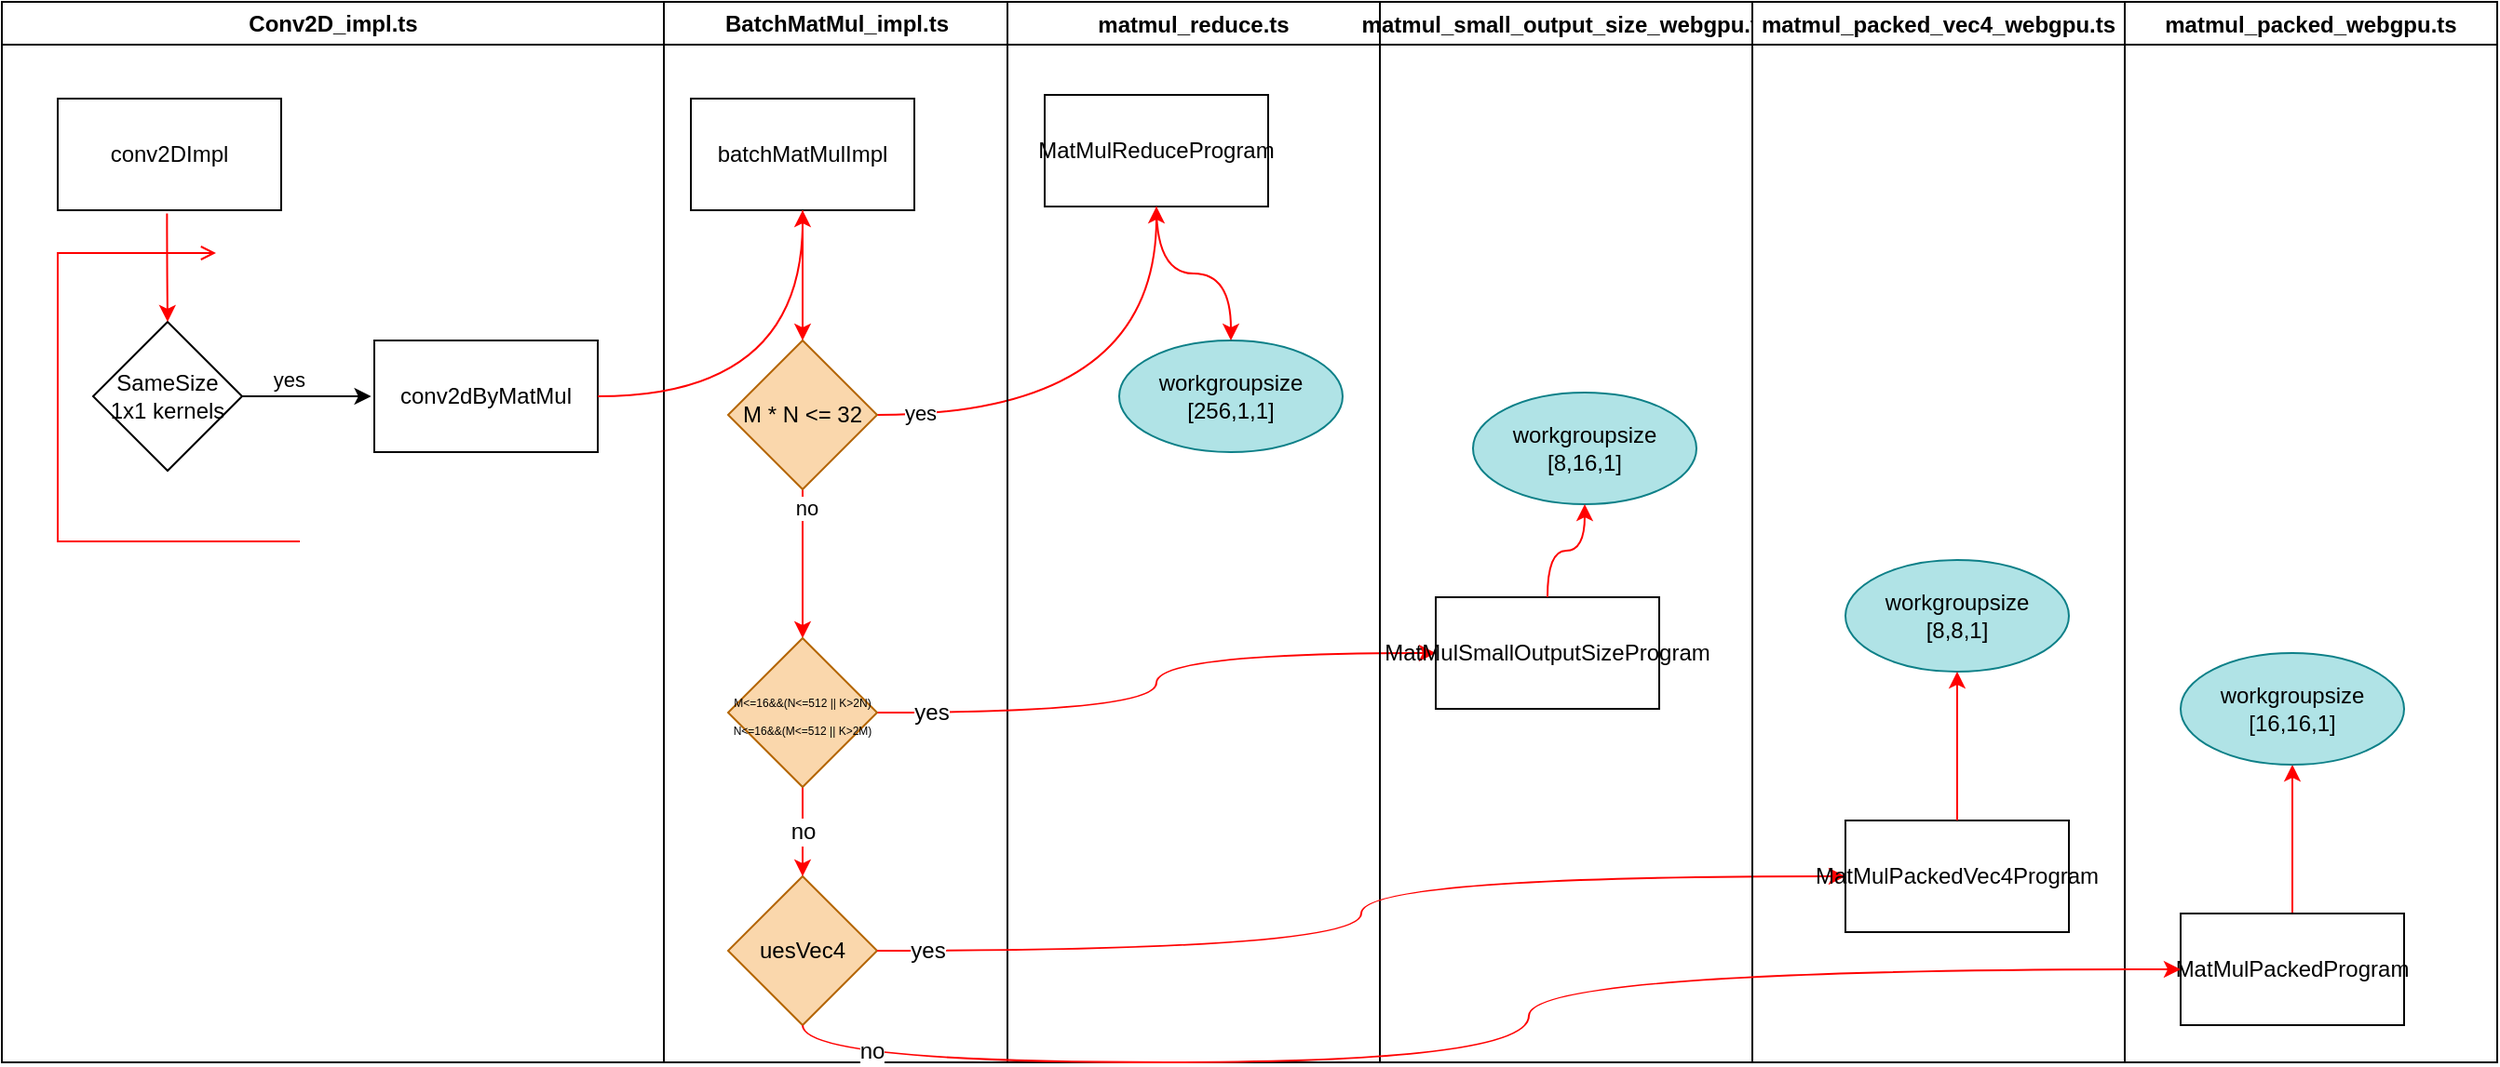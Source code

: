 <mxfile version="16.6.7" type="github">
  <diagram name="Page-1" id="e7e014a7-5840-1c2e-5031-d8a46d1fe8dd">
    <mxGraphModel dx="1422" dy="772" grid="1" gridSize="10" guides="1" tooltips="1" connect="1" arrows="1" fold="1" page="1" pageScale="1" pageWidth="1169" pageHeight="826" background="none" math="0" shadow="0">
      <root>
        <mxCell id="0" />
        <mxCell id="1" parent="0" />
        <mxCell id="2" value="Conv2D_impl.ts" style="swimlane;whiteSpace=wrap" parent="1" vertex="1">
          <mxGeometry x="110" y="180" width="355.5" height="570" as="geometry" />
        </mxCell>
        <mxCell id="12" value="" style="edgeStyle=elbowEdgeStyle;elbow=horizontal;strokeColor=#FF0000;endArrow=open;endFill=1;rounded=0" parent="2" source="10" edge="1">
          <mxGeometry width="100" height="100" relative="1" as="geometry">
            <mxPoint x="160" y="290" as="sourcePoint" />
            <mxPoint x="115" y="135" as="targetPoint" />
            <Array as="points">
              <mxPoint x="30" y="250" />
            </Array>
          </mxGeometry>
        </mxCell>
        <mxCell id="dmiLLpiRKOSgoRraW0_5-43" value="conv2DImpl" style="rounded=0;whiteSpace=wrap;html=1;" vertex="1" parent="2">
          <mxGeometry x="30" y="52" width="120" height="60" as="geometry" />
        </mxCell>
        <mxCell id="dmiLLpiRKOSgoRraW0_5-48" value="conv2dByMatMul" style="whiteSpace=wrap;html=1;fillColor=rgb(255, 255, 255);strokeColor=rgb(0, 0, 0);fontColor=rgb(0, 0, 0);rounded=0;" vertex="1" parent="2">
          <mxGeometry x="200" y="182" width="120" height="60" as="geometry" />
        </mxCell>
        <mxCell id="dmiLLpiRKOSgoRraW0_5-44" value="SameSize&lt;br&gt;1x1 kernels" style="rhombus;whiteSpace=wrap;html=1;fillColor=rgb(255, 255, 255);strokeColor=rgb(0, 0, 0);fontColor=rgb(0, 0, 0);rounded=0;" vertex="1" parent="2">
          <mxGeometry x="49" y="172" width="80" height="80" as="geometry" />
        </mxCell>
        <mxCell id="dmiLLpiRKOSgoRraW0_5-45" value="" style="edgeStyle=orthogonalEdgeStyle;orthogonalLoop=1;jettySize=auto;html=1;fillColor=#e51400;strokeColor=#ff0000;curved=1;exitX=0.489;exitY=1.03;exitDx=0;exitDy=0;exitPerimeter=0;" edge="1" parent="2" source="dmiLLpiRKOSgoRraW0_5-43" target="dmiLLpiRKOSgoRraW0_5-44">
          <mxGeometry relative="1" as="geometry">
            <mxPoint x="120" y="152" as="sourcePoint" />
          </mxGeometry>
        </mxCell>
        <mxCell id="dmiLLpiRKOSgoRraW0_5-49" value="yes" style="edgeStyle=orthogonalEdgeStyle;curved=1;orthogonalLoop=1;jettySize=auto;html=1;entryX=-0.014;entryY=0.501;entryDx=0;entryDy=0;entryPerimeter=0;align=right;verticalAlign=bottom;labelPosition=left;verticalLabelPosition=top;" edge="1" parent="2" source="dmiLLpiRKOSgoRraW0_5-44" target="dmiLLpiRKOSgoRraW0_5-48">
          <mxGeometry relative="1" as="geometry" />
        </mxCell>
        <mxCell id="dmiLLpiRKOSgoRraW0_5-53" value="BatchMatMul_impl.ts" style="swimlane;whiteSpace=wrap" vertex="1" parent="1">
          <mxGeometry x="465.5" y="180" width="184.5" height="570" as="geometry" />
        </mxCell>
        <mxCell id="dmiLLpiRKOSgoRraW0_5-64" value="batchMatMulImpl" style="whiteSpace=wrap;html=1;fillColor=rgb(255, 255, 255);strokeColor=rgb(0, 0, 0);fontColor=rgb(0, 0, 0);rounded=0;" vertex="1" parent="dmiLLpiRKOSgoRraW0_5-53">
          <mxGeometry x="14.5" y="52" width="120" height="60" as="geometry" />
        </mxCell>
        <mxCell id="dmiLLpiRKOSgoRraW0_5-96" value="&lt;font style=&quot;font-size: 12px;&quot;&gt;uesVec4&lt;br style=&quot;font-size: 12px;&quot;&gt;&lt;/font&gt;" style="rhombus;whiteSpace=wrap;html=1;fillColor=#fad7ac;strokeColor=#b46504;rounded=0;fontSize=12;" vertex="1" parent="dmiLLpiRKOSgoRraW0_5-53">
          <mxGeometry x="34.5" y="470" width="80" height="80" as="geometry" />
        </mxCell>
        <mxCell id="dmiLLpiRKOSgoRraW0_5-65" value="" style="edgeStyle=orthogonalEdgeStyle;curved=1;orthogonalLoop=1;jettySize=auto;html=1;strokeColor=#ff0000;" edge="1" parent="1" source="dmiLLpiRKOSgoRraW0_5-48" target="dmiLLpiRKOSgoRraW0_5-64">
          <mxGeometry relative="1" as="geometry" />
        </mxCell>
        <mxCell id="dmiLLpiRKOSgoRraW0_5-70" value="" style="edgeStyle=orthogonalEdgeStyle;curved=1;orthogonalLoop=1;jettySize=auto;html=1;strokeColor=#ff0000;" edge="1" parent="1" source="dmiLLpiRKOSgoRraW0_5-67" target="dmiLLpiRKOSgoRraW0_5-69">
          <mxGeometry relative="1" as="geometry" />
        </mxCell>
        <mxCell id="dmiLLpiRKOSgoRraW0_5-86" value="yes" style="edgeLabel;html=1;align=center;verticalAlign=middle;resizable=0;points=[];" vertex="1" connectable="0" parent="dmiLLpiRKOSgoRraW0_5-70">
          <mxGeometry x="-0.827" y="1" relative="1" as="geometry">
            <mxPoint as="offset" />
          </mxGeometry>
        </mxCell>
        <mxCell id="dmiLLpiRKOSgoRraW0_5-88" value="" style="edgeStyle=orthogonalEdgeStyle;curved=1;orthogonalLoop=1;jettySize=auto;html=1;strokeColor=#ff0000;" edge="1" parent="1" source="dmiLLpiRKOSgoRraW0_5-67" target="dmiLLpiRKOSgoRraW0_5-87">
          <mxGeometry relative="1" as="geometry" />
        </mxCell>
        <mxCell id="dmiLLpiRKOSgoRraW0_5-89" value="no" style="edgeLabel;html=1;align=center;verticalAlign=middle;resizable=0;points=[];" vertex="1" connectable="0" parent="dmiLLpiRKOSgoRraW0_5-88">
          <mxGeometry x="-0.764" y="2" relative="1" as="geometry">
            <mxPoint as="offset" />
          </mxGeometry>
        </mxCell>
        <mxCell id="dmiLLpiRKOSgoRraW0_5-67" value="M * N &amp;lt;= 32" style="rhombus;whiteSpace=wrap;html=1;fillColor=#fad7ac;strokeColor=#b46504;rounded=0;" vertex="1" parent="1">
          <mxGeometry x="500" y="362" width="80" height="80" as="geometry" />
        </mxCell>
        <mxCell id="dmiLLpiRKOSgoRraW0_5-68" value="" style="edgeStyle=orthogonalEdgeStyle;curved=1;orthogonalLoop=1;jettySize=auto;html=1;strokeColor=#ff0000;" edge="1" parent="1" source="dmiLLpiRKOSgoRraW0_5-64" target="dmiLLpiRKOSgoRraW0_5-67">
          <mxGeometry relative="1" as="geometry" />
        </mxCell>
        <mxCell id="dmiLLpiRKOSgoRraW0_5-82" value="matmul_reduce.ts" style="swimlane;" vertex="1" parent="1">
          <mxGeometry x="650" y="180" width="200" height="570" as="geometry" />
        </mxCell>
        <mxCell id="dmiLLpiRKOSgoRraW0_5-69" value="MatMulReduceProgram" style="whiteSpace=wrap;html=1;fillColor=rgb(255, 255, 255);strokeColor=rgb(0, 0, 0);fontColor=rgb(0, 0, 0);rounded=0;" vertex="1" parent="dmiLLpiRKOSgoRraW0_5-82">
          <mxGeometry x="20" y="50" width="120" height="60" as="geometry" />
        </mxCell>
        <mxCell id="dmiLLpiRKOSgoRraW0_5-83" value="workgroupsize&lt;br&gt;[256,1,1]" style="ellipse;whiteSpace=wrap;html=1;fillColor=#b0e3e6;strokeColor=#0e8088;rounded=0;" vertex="1" parent="dmiLLpiRKOSgoRraW0_5-82">
          <mxGeometry x="60" y="182" width="120" height="60" as="geometry" />
        </mxCell>
        <mxCell id="dmiLLpiRKOSgoRraW0_5-84" value="" style="edgeStyle=orthogonalEdgeStyle;curved=1;orthogonalLoop=1;jettySize=auto;html=1;strokeColor=#ff0000;" edge="1" parent="dmiLLpiRKOSgoRraW0_5-82" source="dmiLLpiRKOSgoRraW0_5-69" target="dmiLLpiRKOSgoRraW0_5-83">
          <mxGeometry relative="1" as="geometry" />
        </mxCell>
        <mxCell id="dmiLLpiRKOSgoRraW0_5-91" value="" style="edgeStyle=orthogonalEdgeStyle;curved=1;orthogonalLoop=1;jettySize=auto;html=1;fontSize=6;strokeColor=#ff0000;" edge="1" parent="1" source="dmiLLpiRKOSgoRraW0_5-87" target="dmiLLpiRKOSgoRraW0_5-90">
          <mxGeometry relative="1" as="geometry" />
        </mxCell>
        <mxCell id="dmiLLpiRKOSgoRraW0_5-95" value="yes" style="edgeLabel;html=1;align=center;verticalAlign=middle;resizable=0;points=[];fontSize=12;" vertex="1" connectable="0" parent="dmiLLpiRKOSgoRraW0_5-91">
          <mxGeometry x="-0.826" relative="1" as="geometry">
            <mxPoint as="offset" />
          </mxGeometry>
        </mxCell>
        <mxCell id="dmiLLpiRKOSgoRraW0_5-97" value="no" style="edgeStyle=orthogonalEdgeStyle;curved=1;orthogonalLoop=1;jettySize=auto;html=1;fontSize=12;strokeColor=#ff0000;" edge="1" parent="1" source="dmiLLpiRKOSgoRraW0_5-87" target="dmiLLpiRKOSgoRraW0_5-96">
          <mxGeometry relative="1" as="geometry" />
        </mxCell>
        <mxCell id="dmiLLpiRKOSgoRraW0_5-87" value="&lt;font style=&quot;font-size: 6px&quot;&gt;M&amp;lt;=16&amp;amp;&amp;amp;(N&amp;lt;=512 || K&amp;gt;2N)&lt;br&gt;N&amp;lt;=16&amp;amp;&amp;amp;(M&amp;lt;=512 || K&amp;gt;2M)&lt;br&gt;&lt;/font&gt;" style="rhombus;whiteSpace=wrap;html=1;fillColor=#fad7ac;strokeColor=#b46504;rounded=0;" vertex="1" parent="1">
          <mxGeometry x="500" y="522" width="80" height="80" as="geometry" />
        </mxCell>
        <mxCell id="dmiLLpiRKOSgoRraW0_5-92" value="matmul_small_output_size_webgpu.ts" style="swimlane;fontSize=12;" vertex="1" parent="1">
          <mxGeometry x="850" y="180" width="200" height="570" as="geometry" />
        </mxCell>
        <mxCell id="dmiLLpiRKOSgoRraW0_5-90" value="MatMulSmallOutputSizeProgram" style="whiteSpace=wrap;html=1;fillColor=rgb(255, 255, 255);strokeColor=rgb(0, 0, 0);fontColor=rgb(0, 0, 0);rounded=0;" vertex="1" parent="dmiLLpiRKOSgoRraW0_5-92">
          <mxGeometry x="30" y="320" width="120" height="60" as="geometry" />
        </mxCell>
        <mxCell id="dmiLLpiRKOSgoRraW0_5-93" value="workgroupsize&lt;br&gt;[8,16,1]" style="ellipse;whiteSpace=wrap;html=1;fillColor=#b0e3e6;strokeColor=#0e8088;rounded=0;" vertex="1" parent="dmiLLpiRKOSgoRraW0_5-92">
          <mxGeometry x="50" y="210" width="120" height="60" as="geometry" />
        </mxCell>
        <mxCell id="dmiLLpiRKOSgoRraW0_5-94" value="" style="edgeStyle=orthogonalEdgeStyle;curved=1;orthogonalLoop=1;jettySize=auto;html=1;fontSize=12;strokeColor=#ff0000;" edge="1" parent="dmiLLpiRKOSgoRraW0_5-92" source="dmiLLpiRKOSgoRraW0_5-90" target="dmiLLpiRKOSgoRraW0_5-93">
          <mxGeometry relative="1" as="geometry" />
        </mxCell>
        <mxCell id="dmiLLpiRKOSgoRraW0_5-99" value="" style="edgeStyle=orthogonalEdgeStyle;curved=1;orthogonalLoop=1;jettySize=auto;html=1;fontSize=12;strokeColor=#ff0000;" edge="1" parent="1" source="dmiLLpiRKOSgoRraW0_5-96" target="dmiLLpiRKOSgoRraW0_5-98">
          <mxGeometry relative="1" as="geometry" />
        </mxCell>
        <mxCell id="dmiLLpiRKOSgoRraW0_5-102" value="yes" style="edgeLabel;html=1;align=center;verticalAlign=middle;resizable=0;points=[];fontSize=12;" vertex="1" connectable="0" parent="dmiLLpiRKOSgoRraW0_5-99">
          <mxGeometry x="-0.903" relative="1" as="geometry">
            <mxPoint as="offset" />
          </mxGeometry>
        </mxCell>
        <mxCell id="dmiLLpiRKOSgoRraW0_5-100" value="matmul_packed_vec4_webgpu.ts" style="swimlane;fontSize=12;" vertex="1" parent="1">
          <mxGeometry x="1050" y="180" width="200" height="570" as="geometry" />
        </mxCell>
        <mxCell id="dmiLLpiRKOSgoRraW0_5-98" value="MatMulPackedVec4Program" style="whiteSpace=wrap;html=1;fillColor=rgb(255, 255, 255);strokeColor=rgb(0, 0, 0);fontColor=rgb(0, 0, 0);rounded=0;" vertex="1" parent="dmiLLpiRKOSgoRraW0_5-100">
          <mxGeometry x="50" y="440" width="120" height="60" as="geometry" />
        </mxCell>
        <mxCell id="dmiLLpiRKOSgoRraW0_5-101" value="matmul_packed_webgpu.ts" style="swimlane;fontSize=12;" vertex="1" parent="1">
          <mxGeometry x="1250" y="180" width="200" height="570" as="geometry" />
        </mxCell>
        <mxCell id="dmiLLpiRKOSgoRraW0_5-109" value="" style="edgeStyle=orthogonalEdgeStyle;curved=1;orthogonalLoop=1;jettySize=auto;html=1;fontSize=12;strokeColor=#ff0000;" edge="1" parent="dmiLLpiRKOSgoRraW0_5-101" source="dmiLLpiRKOSgoRraW0_5-105" target="dmiLLpiRKOSgoRraW0_5-108">
          <mxGeometry relative="1" as="geometry" />
        </mxCell>
        <mxCell id="dmiLLpiRKOSgoRraW0_5-105" value="MatMulPackedProgram" style="whiteSpace=wrap;html=1;fillColor=rgb(255, 255, 255);strokeColor=rgb(0, 0, 0);fontColor=rgb(0, 0, 0);rounded=0;" vertex="1" parent="dmiLLpiRKOSgoRraW0_5-101">
          <mxGeometry x="30" y="490" width="120" height="60" as="geometry" />
        </mxCell>
        <mxCell id="dmiLLpiRKOSgoRraW0_5-108" value="workgroupsize&lt;br&gt;[16,16,1]" style="ellipse;whiteSpace=wrap;html=1;fillColor=#b0e3e6;strokeColor=#0e8088;rounded=0;" vertex="1" parent="dmiLLpiRKOSgoRraW0_5-101">
          <mxGeometry x="30" y="350" width="120" height="60" as="geometry" />
        </mxCell>
        <mxCell id="dmiLLpiRKOSgoRraW0_5-103" value="workgroupsize&lt;br&gt;[8,8,1]" style="ellipse;whiteSpace=wrap;html=1;fillColor=#b0e3e6;strokeColor=#0e8088;rounded=0;" vertex="1" parent="1">
          <mxGeometry x="1100" y="480" width="120" height="60" as="geometry" />
        </mxCell>
        <mxCell id="dmiLLpiRKOSgoRraW0_5-104" value="" style="edgeStyle=orthogonalEdgeStyle;curved=1;orthogonalLoop=1;jettySize=auto;html=1;fontSize=12;strokeColor=#ff0000;" edge="1" parent="1" source="dmiLLpiRKOSgoRraW0_5-98" target="dmiLLpiRKOSgoRraW0_5-103">
          <mxGeometry relative="1" as="geometry" />
        </mxCell>
        <mxCell id="dmiLLpiRKOSgoRraW0_5-106" value="" style="edgeStyle=orthogonalEdgeStyle;curved=1;orthogonalLoop=1;jettySize=auto;html=1;fontSize=12;strokeColor=#ff0000;exitX=0.5;exitY=1;exitDx=0;exitDy=0;" edge="1" parent="1" source="dmiLLpiRKOSgoRraW0_5-96" target="dmiLLpiRKOSgoRraW0_5-105">
          <mxGeometry relative="1" as="geometry" />
        </mxCell>
        <mxCell id="dmiLLpiRKOSgoRraW0_5-107" value="no" style="edgeLabel;html=1;align=center;verticalAlign=middle;resizable=0;points=[];fontSize=12;" vertex="1" connectable="0" parent="dmiLLpiRKOSgoRraW0_5-106">
          <mxGeometry x="-0.861" y="6" relative="1" as="geometry">
            <mxPoint as="offset" />
          </mxGeometry>
        </mxCell>
      </root>
    </mxGraphModel>
  </diagram>
</mxfile>
